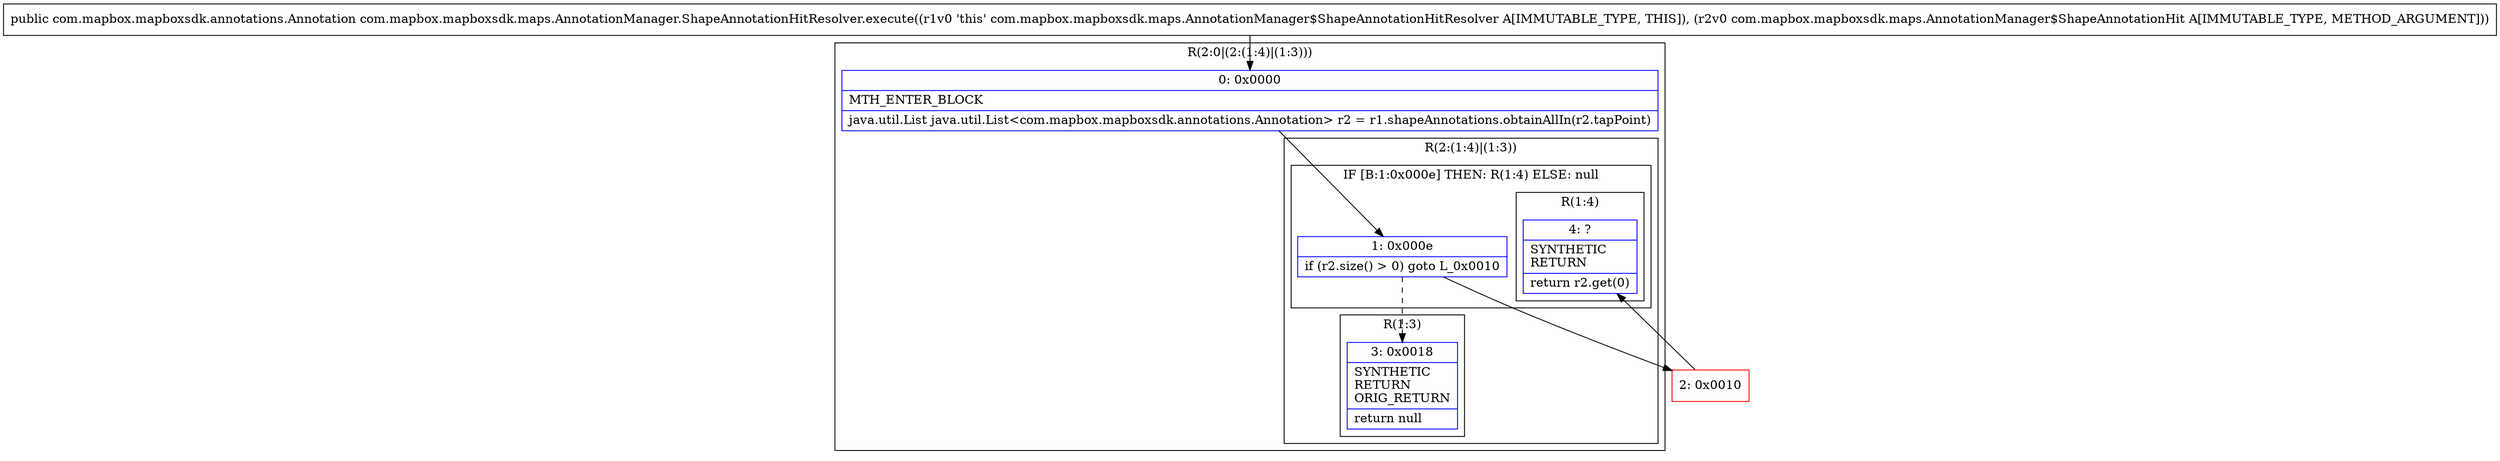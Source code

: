 digraph "CFG forcom.mapbox.mapboxsdk.maps.AnnotationManager.ShapeAnnotationHitResolver.execute(Lcom\/mapbox\/mapboxsdk\/maps\/AnnotationManager$ShapeAnnotationHit;)Lcom\/mapbox\/mapboxsdk\/annotations\/Annotation;" {
subgraph cluster_Region_1379686684 {
label = "R(2:0|(2:(1:4)|(1:3)))";
node [shape=record,color=blue];
Node_0 [shape=record,label="{0\:\ 0x0000|MTH_ENTER_BLOCK\l|java.util.List java.util.List\<com.mapbox.mapboxsdk.annotations.Annotation\> r2 = r1.shapeAnnotations.obtainAllIn(r2.tapPoint)\l}"];
subgraph cluster_Region_1691699914 {
label = "R(2:(1:4)|(1:3))";
node [shape=record,color=blue];
subgraph cluster_IfRegion_1361009377 {
label = "IF [B:1:0x000e] THEN: R(1:4) ELSE: null";
node [shape=record,color=blue];
Node_1 [shape=record,label="{1\:\ 0x000e|if (r2.size() \> 0) goto L_0x0010\l}"];
subgraph cluster_Region_2145492860 {
label = "R(1:4)";
node [shape=record,color=blue];
Node_4 [shape=record,label="{4\:\ ?|SYNTHETIC\lRETURN\l|return r2.get(0)\l}"];
}
}
subgraph cluster_Region_1731906202 {
label = "R(1:3)";
node [shape=record,color=blue];
Node_3 [shape=record,label="{3\:\ 0x0018|SYNTHETIC\lRETURN\lORIG_RETURN\l|return null\l}"];
}
}
}
Node_2 [shape=record,color=red,label="{2\:\ 0x0010}"];
MethodNode[shape=record,label="{public com.mapbox.mapboxsdk.annotations.Annotation com.mapbox.mapboxsdk.maps.AnnotationManager.ShapeAnnotationHitResolver.execute((r1v0 'this' com.mapbox.mapboxsdk.maps.AnnotationManager$ShapeAnnotationHitResolver A[IMMUTABLE_TYPE, THIS]), (r2v0 com.mapbox.mapboxsdk.maps.AnnotationManager$ShapeAnnotationHit A[IMMUTABLE_TYPE, METHOD_ARGUMENT])) }"];
MethodNode -> Node_0;
Node_0 -> Node_1;
Node_1 -> Node_2;
Node_1 -> Node_3[style=dashed];
Node_2 -> Node_4;
}

